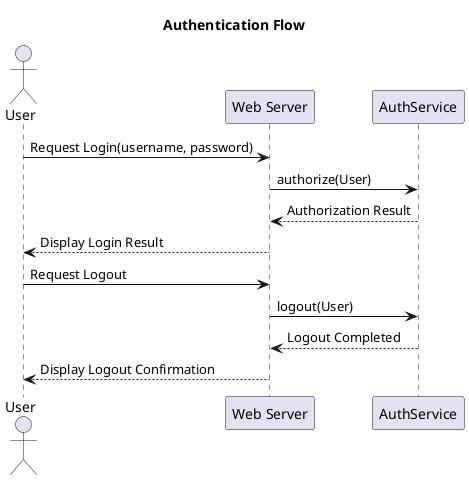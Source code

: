 @startuml
title Authentication Flow

actor "User" as User
participant "Web Server" as Server
participant "AuthService" as Auth

User -> Server: Request Login(username, password)
Server -> Auth: authorize(User)
Auth --> Server: Authorization Result
Server --> User: Display Login Result

User -> Server: Request Logout
Server -> Auth: logout(User)
Auth --> Server: Logout Completed
Server --> User: Display Logout Confirmation

@enduml